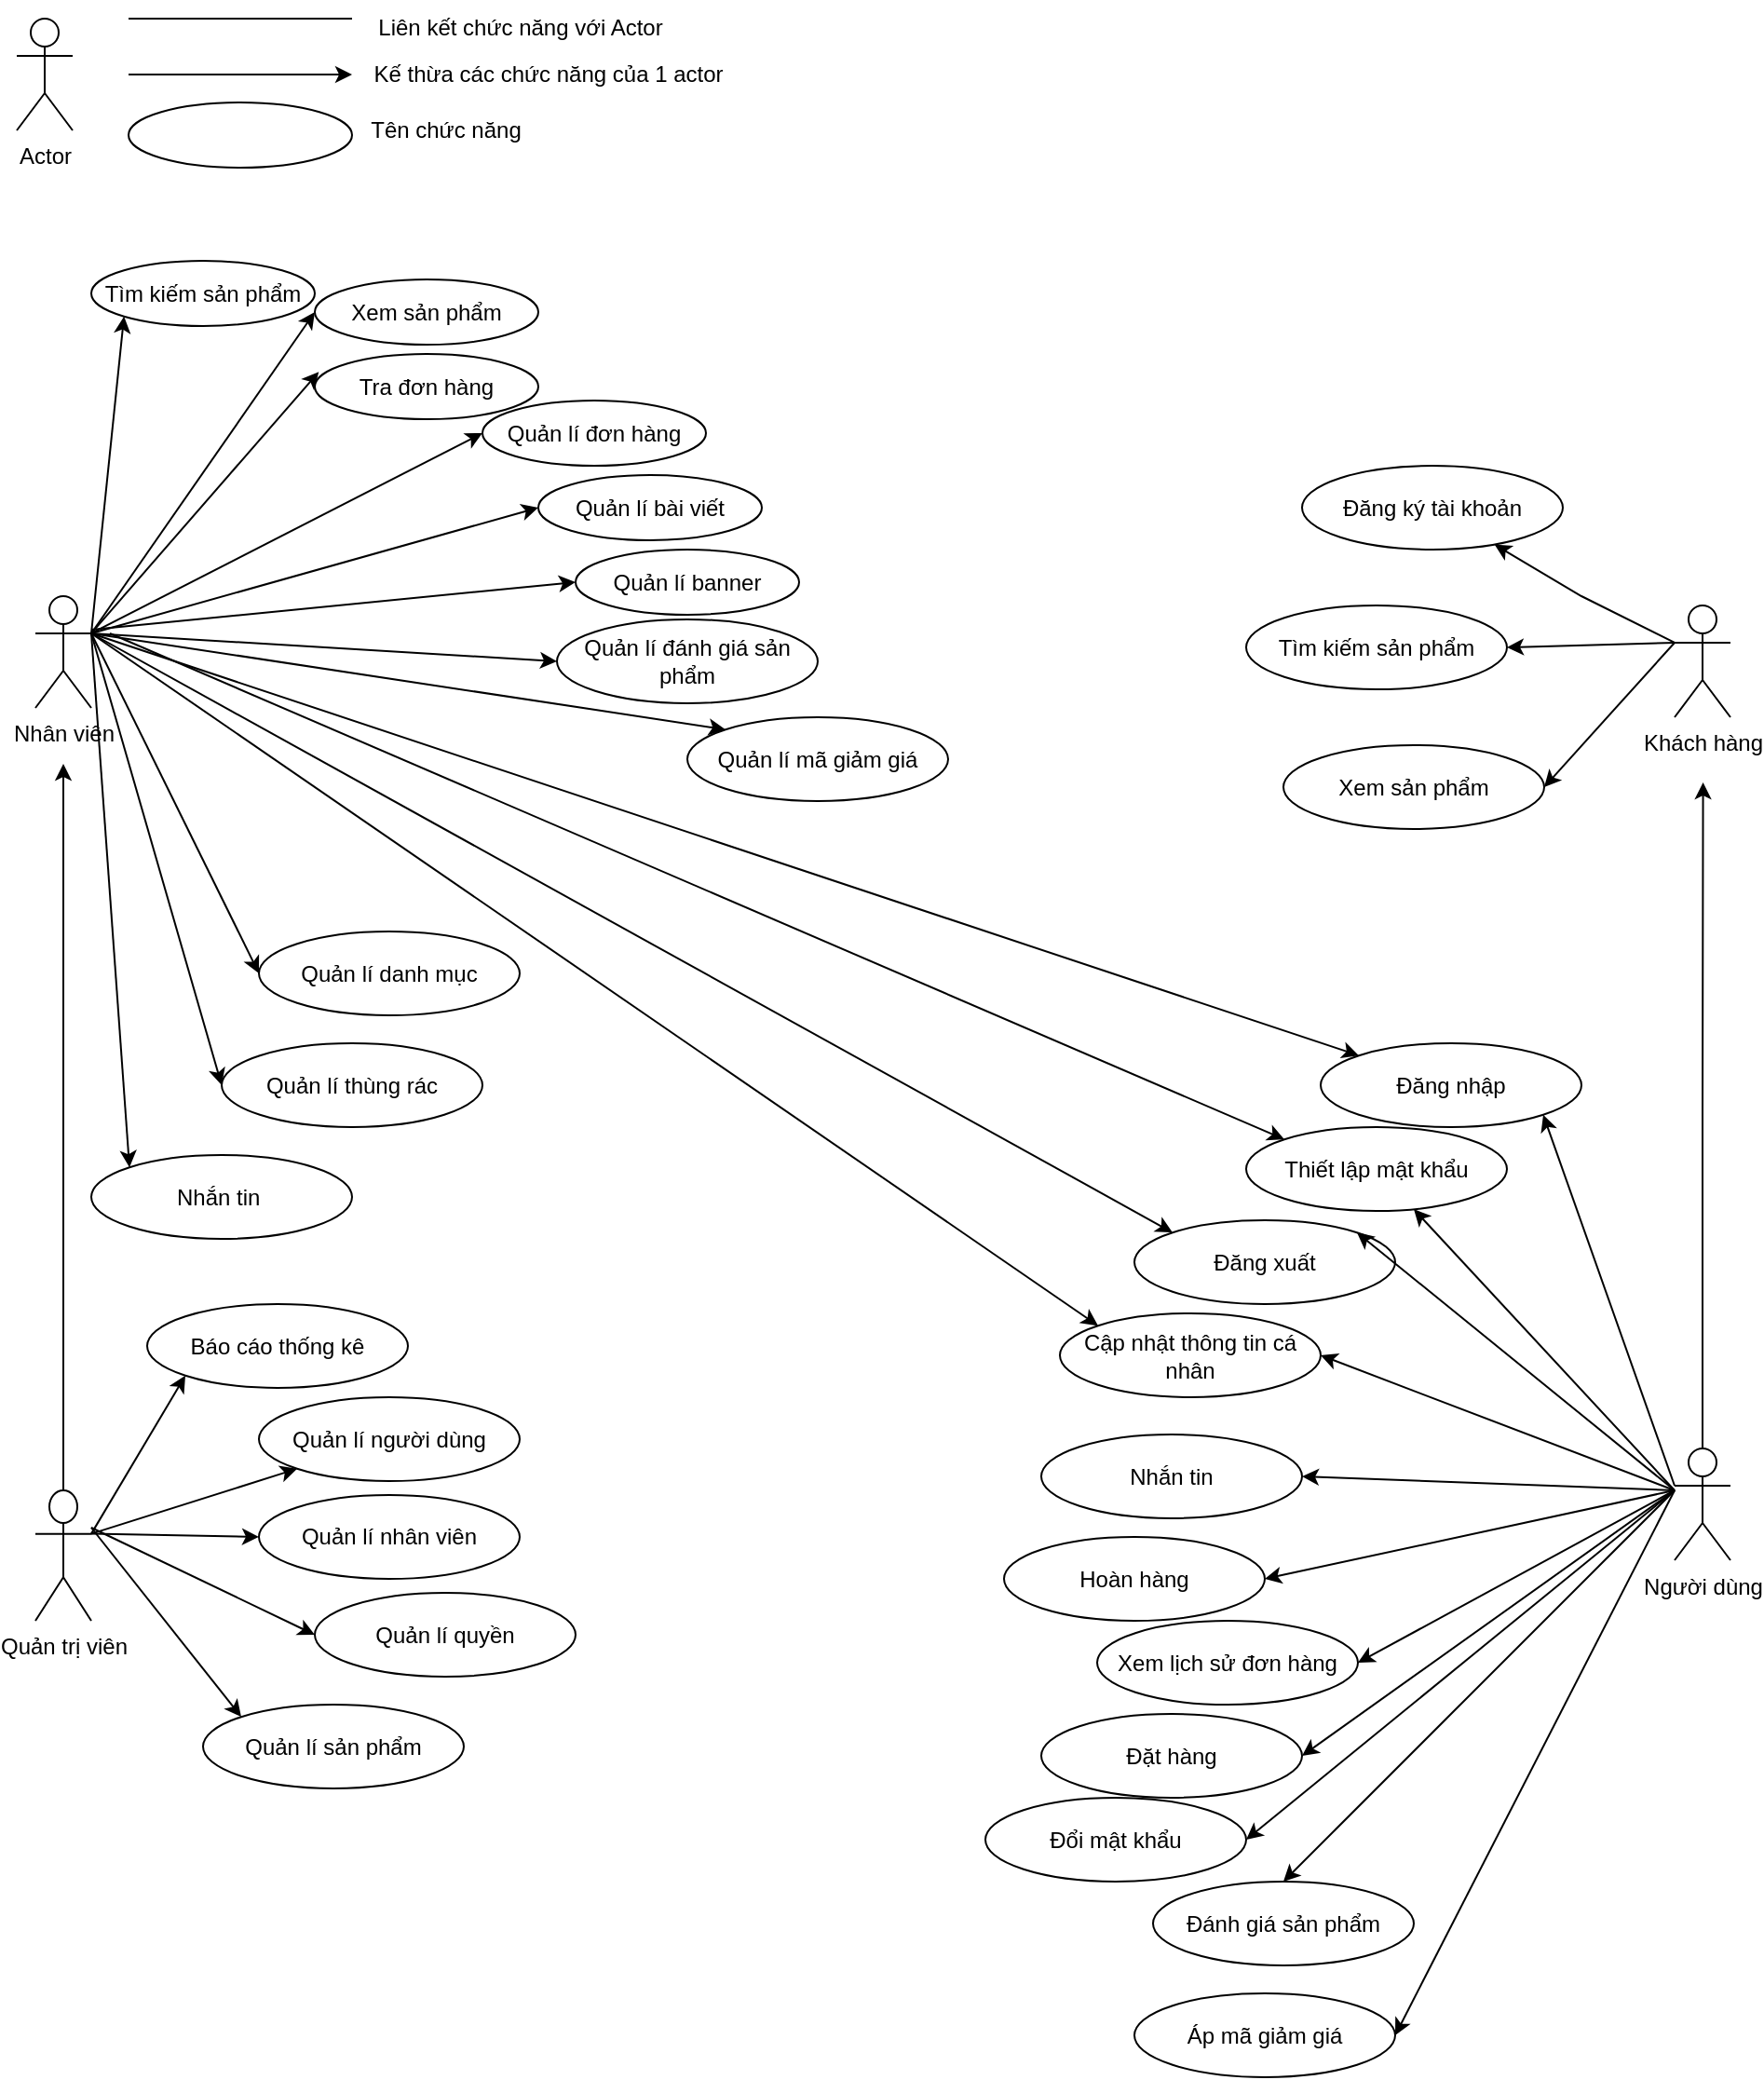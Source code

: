 <mxfile version="26.2.12" pages="2">
  <diagram name="usecase tổng" id="PIl0QiW9QwBU5Ci8UqZp">
    <mxGraphModel dx="2197" dy="2300" grid="1" gridSize="10" guides="1" tooltips="1" connect="1" arrows="1" fold="1" page="0" pageScale="1" pageWidth="827" pageHeight="1169" math="0" shadow="0">
      <root>
        <mxCell id="0" />
        <mxCell id="1" parent="0" />
        <mxCell id="JjzRcLEIySHlDon8CPQ--1" value="" style="ellipse;whiteSpace=wrap;html=1;" vertex="1" parent="1">
          <mxGeometry x="-520" y="-65" width="120" height="35" as="geometry" />
        </mxCell>
        <mxCell id="JjzRcLEIySHlDon8CPQ--2" value="Actor" style="shape=umlActor;verticalLabelPosition=bottom;verticalAlign=top;html=1;outlineConnect=0;" vertex="1" parent="1">
          <mxGeometry x="-580" y="-110" width="30" height="60" as="geometry" />
        </mxCell>
        <mxCell id="JjzRcLEIySHlDon8CPQ--5" value="Nhân viên" style="shape=umlActor;verticalLabelPosition=bottom;verticalAlign=top;html=1;outlineConnect=0;" vertex="1" parent="1">
          <mxGeometry x="-570" y="200" width="30" height="60" as="geometry" />
        </mxCell>
        <mxCell id="nDG-Tsycphq-oocHJlnJ-1" style="edgeStyle=orthogonalEdgeStyle;rounded=0;orthogonalLoop=1;jettySize=auto;html=1;" edge="1" parent="1" source="JjzRcLEIySHlDon8CPQ--8">
          <mxGeometry relative="1" as="geometry">
            <mxPoint x="-555" y="290" as="targetPoint" />
          </mxGeometry>
        </mxCell>
        <mxCell id="JjzRcLEIySHlDon8CPQ--8" value="Quản trị viên" style="shape=umlActor;verticalLabelPosition=bottom;verticalAlign=top;html=1;outlineConnect=0;" vertex="1" parent="1">
          <mxGeometry x="-570" y="680" width="30" height="70" as="geometry" />
        </mxCell>
        <mxCell id="nDG-Tsycphq-oocHJlnJ-2" style="edgeStyle=orthogonalEdgeStyle;rounded=0;orthogonalLoop=1;jettySize=auto;html=1;exitX=0.5;exitY=0;exitDx=0;exitDy=0;exitPerimeter=0;" edge="1" parent="1" source="JjzRcLEIySHlDon8CPQ--9">
          <mxGeometry relative="1" as="geometry">
            <mxPoint x="325.286" y="300" as="targetPoint" />
          </mxGeometry>
        </mxCell>
        <mxCell id="JjzRcLEIySHlDon8CPQ--9" value="Người dùng" style="shape=umlActor;verticalLabelPosition=bottom;verticalAlign=top;html=1;outlineConnect=0;" vertex="1" parent="1">
          <mxGeometry x="310" y="657.5" width="30" height="60" as="geometry" />
        </mxCell>
        <mxCell id="JjzRcLEIySHlDon8CPQ--10" value="Khách hàng" style="shape=umlActor;verticalLabelPosition=bottom;verticalAlign=top;html=1;outlineConnect=0;" vertex="1" parent="1">
          <mxGeometry x="310" y="205" width="30" height="60" as="geometry" />
        </mxCell>
        <mxCell id="JjzRcLEIySHlDon8CPQ--15" value="" style="endArrow=none;html=1;rounded=0;" edge="1" parent="1">
          <mxGeometry width="50" height="50" relative="1" as="geometry">
            <mxPoint x="-520" y="-110" as="sourcePoint" />
            <mxPoint x="-400" y="-110" as="targetPoint" />
          </mxGeometry>
        </mxCell>
        <mxCell id="JjzRcLEIySHlDon8CPQ--16" value="" style="endArrow=classic;html=1;rounded=0;" edge="1" parent="1">
          <mxGeometry width="50" height="50" relative="1" as="geometry">
            <mxPoint x="-520" y="-80" as="sourcePoint" />
            <mxPoint x="-400" y="-80" as="targetPoint" />
          </mxGeometry>
        </mxCell>
        <mxCell id="JjzRcLEIySHlDon8CPQ--17" value="Liên kết chức năng với Actor" style="text;html=1;align=center;verticalAlign=middle;resizable=0;points=[];autosize=1;strokeColor=none;fillColor=none;" vertex="1" parent="1">
          <mxGeometry x="-400" y="-120" width="180" height="30" as="geometry" />
        </mxCell>
        <mxCell id="JjzRcLEIySHlDon8CPQ--18" value="Kế thừa các chức năng của 1 actor" style="text;html=1;align=center;verticalAlign=middle;resizable=0;points=[];autosize=1;strokeColor=none;fillColor=none;" vertex="1" parent="1">
          <mxGeometry x="-400" y="-95" width="210" height="30" as="geometry" />
        </mxCell>
        <mxCell id="JjzRcLEIySHlDon8CPQ--19" value="Tên chức năng" style="text;html=1;align=center;verticalAlign=middle;resizable=0;points=[];autosize=1;strokeColor=none;fillColor=none;" vertex="1" parent="1">
          <mxGeometry x="-400" y="-65" width="100" height="30" as="geometry" />
        </mxCell>
        <mxCell id="JjzRcLEIySHlDon8CPQ--20" value="Tìm kiếm sản phẩm" style="ellipse;whiteSpace=wrap;html=1;" vertex="1" parent="1">
          <mxGeometry x="-540" y="20" width="120" height="35" as="geometry" />
        </mxCell>
        <mxCell id="JjzRcLEIySHlDon8CPQ--21" value="Xem sản phẩm" style="ellipse;whiteSpace=wrap;html=1;" vertex="1" parent="1">
          <mxGeometry x="-420" y="30" width="120" height="35" as="geometry" />
        </mxCell>
        <mxCell id="JjzRcLEIySHlDon8CPQ--22" value="Quản lí đơn hàng" style="ellipse;whiteSpace=wrap;html=1;" vertex="1" parent="1">
          <mxGeometry x="-330" y="95" width="120" height="35" as="geometry" />
        </mxCell>
        <mxCell id="JjzRcLEIySHlDon8CPQ--23" value="Tra đơn hàng" style="ellipse;whiteSpace=wrap;html=1;" vertex="1" parent="1">
          <mxGeometry x="-420" y="70" width="120" height="35" as="geometry" />
        </mxCell>
        <mxCell id="JjzRcLEIySHlDon8CPQ--24" value="Quản lí bài viết" style="ellipse;whiteSpace=wrap;html=1;" vertex="1" parent="1">
          <mxGeometry x="-300" y="135" width="120" height="35" as="geometry" />
        </mxCell>
        <mxCell id="JjzRcLEIySHlDon8CPQ--25" value="Quản lí banner" style="ellipse;whiteSpace=wrap;html=1;" vertex="1" parent="1">
          <mxGeometry x="-280" y="175" width="120" height="35" as="geometry" />
        </mxCell>
        <mxCell id="JjzRcLEIySHlDon8CPQ--26" value="Quản lí đánh giá sản phẩm" style="ellipse;whiteSpace=wrap;html=1;" vertex="1" parent="1">
          <mxGeometry x="-290" y="212.5" width="140" height="45" as="geometry" />
        </mxCell>
        <mxCell id="JjzRcLEIySHlDon8CPQ--27" value="Quản lí mã giảm giá" style="ellipse;whiteSpace=wrap;html=1;" vertex="1" parent="1">
          <mxGeometry x="-220" y="265" width="140" height="45" as="geometry" />
        </mxCell>
        <mxCell id="JjzRcLEIySHlDon8CPQ--28" value="Nhắn tin&amp;nbsp;" style="ellipse;whiteSpace=wrap;html=1;" vertex="1" parent="1">
          <mxGeometry x="-540" y="500" width="140" height="45" as="geometry" />
        </mxCell>
        <mxCell id="JjzRcLEIySHlDon8CPQ--29" value="Quản lí danh mục" style="ellipse;whiteSpace=wrap;html=1;" vertex="1" parent="1">
          <mxGeometry x="-450" y="380" width="140" height="45" as="geometry" />
        </mxCell>
        <mxCell id="JjzRcLEIySHlDon8CPQ--30" value="Quản lí thùng rác" style="ellipse;whiteSpace=wrap;html=1;" vertex="1" parent="1">
          <mxGeometry x="-470" y="440" width="140" height="45" as="geometry" />
        </mxCell>
        <mxCell id="JjzRcLEIySHlDon8CPQ--31" value="Báo cáo thống kê" style="ellipse;whiteSpace=wrap;html=1;" vertex="1" parent="1">
          <mxGeometry x="-510" y="580" width="140" height="45" as="geometry" />
        </mxCell>
        <mxCell id="JjzRcLEIySHlDon8CPQ--32" value="Quản lí người dùng" style="ellipse;whiteSpace=wrap;html=1;" vertex="1" parent="1">
          <mxGeometry x="-450" y="630" width="140" height="45" as="geometry" />
        </mxCell>
        <mxCell id="JjzRcLEIySHlDon8CPQ--33" value="Đăng ký tài khoản" style="ellipse;whiteSpace=wrap;html=1;" vertex="1" parent="1">
          <mxGeometry x="110" y="130" width="140" height="45" as="geometry" />
        </mxCell>
        <mxCell id="JjzRcLEIySHlDon8CPQ--34" value="Tìm kiếm sản phẩm" style="ellipse;whiteSpace=wrap;html=1;" vertex="1" parent="1">
          <mxGeometry x="80" y="205" width="140" height="45" as="geometry" />
        </mxCell>
        <mxCell id="JjzRcLEIySHlDon8CPQ--35" value="Quản lí nhân viên" style="ellipse;whiteSpace=wrap;html=1;" vertex="1" parent="1">
          <mxGeometry x="-450" y="682.5" width="140" height="45" as="geometry" />
        </mxCell>
        <mxCell id="JjzRcLEIySHlDon8CPQ--36" value="Quản lí quyền" style="ellipse;whiteSpace=wrap;html=1;" vertex="1" parent="1">
          <mxGeometry x="-420" y="735" width="140" height="45" as="geometry" />
        </mxCell>
        <mxCell id="JjzRcLEIySHlDon8CPQ--37" value="Quản lí sản phẩm" style="ellipse;whiteSpace=wrap;html=1;" vertex="1" parent="1">
          <mxGeometry x="-480" y="795" width="140" height="45" as="geometry" />
        </mxCell>
        <mxCell id="JjzRcLEIySHlDon8CPQ--38" value="Xem sản phẩm" style="ellipse;whiteSpace=wrap;html=1;" vertex="1" parent="1">
          <mxGeometry x="100" y="280" width="140" height="45" as="geometry" />
        </mxCell>
        <mxCell id="JjzRcLEIySHlDon8CPQ--40" value="Thiết lập mật khẩu" style="ellipse;whiteSpace=wrap;html=1;" vertex="1" parent="1">
          <mxGeometry x="80" y="485" width="140" height="45" as="geometry" />
        </mxCell>
        <mxCell id="JjzRcLEIySHlDon8CPQ--41" value="Hoàn hàng" style="ellipse;whiteSpace=wrap;html=1;" vertex="1" parent="1">
          <mxGeometry x="-50" y="705" width="140" height="45" as="geometry" />
        </mxCell>
        <mxCell id="JjzRcLEIySHlDon8CPQ--42" value="Đặt hàng" style="ellipse;whiteSpace=wrap;html=1;" vertex="1" parent="1">
          <mxGeometry x="-30" y="800" width="140" height="45" as="geometry" />
        </mxCell>
        <mxCell id="JjzRcLEIySHlDon8CPQ--43" value="Đổi mật khẩu" style="ellipse;whiteSpace=wrap;html=1;" vertex="1" parent="1">
          <mxGeometry x="-60" y="845" width="140" height="45" as="geometry" />
        </mxCell>
        <mxCell id="JjzRcLEIySHlDon8CPQ--44" value="Cập nhật thông tin cá nhân" style="ellipse;whiteSpace=wrap;html=1;" vertex="1" parent="1">
          <mxGeometry x="-20" y="585" width="140" height="45" as="geometry" />
        </mxCell>
        <mxCell id="JjzRcLEIySHlDon8CPQ--45" value="Nhắn tin" style="ellipse;whiteSpace=wrap;html=1;" vertex="1" parent="1">
          <mxGeometry x="-30" y="650" width="140" height="45" as="geometry" />
        </mxCell>
        <mxCell id="JjzRcLEIySHlDon8CPQ--46" value="Đánh giá sản phẩm" style="ellipse;whiteSpace=wrap;html=1;" vertex="1" parent="1">
          <mxGeometry x="30" y="890" width="140" height="45" as="geometry" />
        </mxCell>
        <mxCell id="JjzRcLEIySHlDon8CPQ--47" value="Xem lịch sử đơn hàng" style="ellipse;whiteSpace=wrap;html=1;" vertex="1" parent="1">
          <mxGeometry y="750" width="140" height="45" as="geometry" />
        </mxCell>
        <mxCell id="JjzRcLEIySHlDon8CPQ--48" value="Áp mã giảm giá" style="ellipse;whiteSpace=wrap;html=1;" vertex="1" parent="1">
          <mxGeometry x="20" y="950" width="140" height="45" as="geometry" />
        </mxCell>
        <mxCell id="JjzRcLEIySHlDon8CPQ--49" value="Đăng xuất" style="ellipse;whiteSpace=wrap;html=1;" vertex="1" parent="1">
          <mxGeometry x="20" y="535" width="140" height="45" as="geometry" />
        </mxCell>
        <mxCell id="JjzRcLEIySHlDon8CPQ--50" value="Đăng nhập" style="ellipse;whiteSpace=wrap;html=1;" vertex="1" parent="1">
          <mxGeometry x="120" y="440" width="140" height="45" as="geometry" />
        </mxCell>
        <mxCell id="nDG-Tsycphq-oocHJlnJ-6" value="" style="endArrow=classic;html=1;rounded=0;exitX=1;exitY=0.333;exitDx=0;exitDy=0;exitPerimeter=0;entryX=0;entryY=0.5;entryDx=0;entryDy=0;" edge="1" parent="1" source="JjzRcLEIySHlDon8CPQ--5" target="JjzRcLEIySHlDon8CPQ--22">
          <mxGeometry width="50" height="50" relative="1" as="geometry">
            <mxPoint x="-440" y="290" as="sourcePoint" />
            <mxPoint x="-390" y="240" as="targetPoint" />
          </mxGeometry>
        </mxCell>
        <mxCell id="nDG-Tsycphq-oocHJlnJ-7" value="" style="endArrow=classic;html=1;rounded=0;exitX=1;exitY=0.333;exitDx=0;exitDy=0;exitPerimeter=0;entryX=0.018;entryY=0.274;entryDx=0;entryDy=0;entryPerimeter=0;" edge="1" parent="1" source="JjzRcLEIySHlDon8CPQ--5" target="JjzRcLEIySHlDon8CPQ--23">
          <mxGeometry width="50" height="50" relative="1" as="geometry">
            <mxPoint x="-530" y="230" as="sourcePoint" />
            <mxPoint x="-440" y="163" as="targetPoint" />
          </mxGeometry>
        </mxCell>
        <mxCell id="nDG-Tsycphq-oocHJlnJ-8" value="" style="endArrow=classic;html=1;rounded=0;entryX=0;entryY=0.5;entryDx=0;entryDy=0;" edge="1" parent="1" target="JjzRcLEIySHlDon8CPQ--21">
          <mxGeometry width="50" height="50" relative="1" as="geometry">
            <mxPoint x="-540" y="220" as="sourcePoint" />
            <mxPoint x="-398" y="120" as="targetPoint" />
          </mxGeometry>
        </mxCell>
        <mxCell id="nDG-Tsycphq-oocHJlnJ-9" value="" style="endArrow=classic;html=1;rounded=0;entryX=0;entryY=1;entryDx=0;entryDy=0;" edge="1" parent="1" target="JjzRcLEIySHlDon8CPQ--20">
          <mxGeometry width="50" height="50" relative="1" as="geometry">
            <mxPoint x="-540" y="220" as="sourcePoint" />
            <mxPoint x="-450" y="93" as="targetPoint" />
          </mxGeometry>
        </mxCell>
        <mxCell id="nDG-Tsycphq-oocHJlnJ-10" value="" style="endArrow=classic;html=1;rounded=0;entryX=0;entryY=0.5;entryDx=0;entryDy=0;" edge="1" parent="1" target="JjzRcLEIySHlDon8CPQ--24">
          <mxGeometry width="50" height="50" relative="1" as="geometry">
            <mxPoint x="-540" y="220" as="sourcePoint" />
            <mxPoint x="-513" y="60" as="targetPoint" />
          </mxGeometry>
        </mxCell>
        <mxCell id="nDG-Tsycphq-oocHJlnJ-11" value="" style="endArrow=classic;html=1;rounded=0;entryX=0;entryY=0.5;entryDx=0;entryDy=0;" edge="1" parent="1" target="JjzRcLEIySHlDon8CPQ--26">
          <mxGeometry width="50" height="50" relative="1" as="geometry">
            <mxPoint x="-540" y="220" as="sourcePoint" />
            <mxPoint x="-370" y="203" as="targetPoint" />
          </mxGeometry>
        </mxCell>
        <mxCell id="nDG-Tsycphq-oocHJlnJ-12" value="" style="endArrow=classic;html=1;rounded=0;entryX=0;entryY=0;entryDx=0;entryDy=0;" edge="1" parent="1" target="JjzRcLEIySHlDon8CPQ--27">
          <mxGeometry width="50" height="50" relative="1" as="geometry">
            <mxPoint x="-540" y="220" as="sourcePoint" />
            <mxPoint x="-380" y="293" as="targetPoint" />
          </mxGeometry>
        </mxCell>
        <mxCell id="nDG-Tsycphq-oocHJlnJ-13" value="" style="endArrow=classic;html=1;rounded=0;entryX=0;entryY=0.5;entryDx=0;entryDy=0;" edge="1" parent="1" target="JjzRcLEIySHlDon8CPQ--29">
          <mxGeometry width="50" height="50" relative="1" as="geometry">
            <mxPoint x="-540" y="220" as="sourcePoint" />
            <mxPoint x="-409" y="322" as="targetPoint" />
          </mxGeometry>
        </mxCell>
        <mxCell id="nDG-Tsycphq-oocHJlnJ-14" value="" style="endArrow=classic;html=1;rounded=0;entryX=0;entryY=0.5;entryDx=0;entryDy=0;" edge="1" parent="1" target="JjzRcLEIySHlDon8CPQ--30">
          <mxGeometry width="50" height="50" relative="1" as="geometry">
            <mxPoint x="-540" y="220" as="sourcePoint" />
            <mxPoint x="-430" y="388" as="targetPoint" />
          </mxGeometry>
        </mxCell>
        <mxCell id="nDG-Tsycphq-oocHJlnJ-15" value="" style="endArrow=classic;html=1;rounded=0;entryX=0;entryY=0;entryDx=0;entryDy=0;" edge="1" parent="1" target="JjzRcLEIySHlDon8CPQ--28">
          <mxGeometry width="50" height="50" relative="1" as="geometry">
            <mxPoint x="-540" y="220" as="sourcePoint" />
            <mxPoint x="-390" y="438" as="targetPoint" />
          </mxGeometry>
        </mxCell>
        <mxCell id="nDG-Tsycphq-oocHJlnJ-16" value="" style="endArrow=classic;html=1;rounded=0;exitX=1;exitY=0.333;exitDx=0;exitDy=0;exitPerimeter=0;entryX=0;entryY=1;entryDx=0;entryDy=0;" edge="1" parent="1" source="JjzRcLEIySHlDon8CPQ--8" target="JjzRcLEIySHlDon8CPQ--31">
          <mxGeometry width="50" height="50" relative="1" as="geometry">
            <mxPoint x="-440" y="740" as="sourcePoint" />
            <mxPoint x="-390" y="690" as="targetPoint" />
          </mxGeometry>
        </mxCell>
        <mxCell id="nDG-Tsycphq-oocHJlnJ-17" value="" style="endArrow=classic;html=1;rounded=0;exitX=1;exitY=0.333;exitDx=0;exitDy=0;exitPerimeter=0;entryX=0;entryY=1;entryDx=0;entryDy=0;" edge="1" parent="1" source="JjzRcLEIySHlDon8CPQ--8" target="JjzRcLEIySHlDon8CPQ--32">
          <mxGeometry width="50" height="50" relative="1" as="geometry">
            <mxPoint x="-530" y="713" as="sourcePoint" />
            <mxPoint x="-480" y="628" as="targetPoint" />
          </mxGeometry>
        </mxCell>
        <mxCell id="nDG-Tsycphq-oocHJlnJ-18" value="" style="endArrow=classic;html=1;rounded=0;exitX=1;exitY=0.333;exitDx=0;exitDy=0;exitPerimeter=0;entryX=0;entryY=0.5;entryDx=0;entryDy=0;" edge="1" parent="1" source="JjzRcLEIySHlDon8CPQ--8" target="JjzRcLEIySHlDon8CPQ--35">
          <mxGeometry width="50" height="50" relative="1" as="geometry">
            <mxPoint x="-530" y="713" as="sourcePoint" />
            <mxPoint x="-420" y="678" as="targetPoint" />
          </mxGeometry>
        </mxCell>
        <mxCell id="nDG-Tsycphq-oocHJlnJ-19" value="" style="endArrow=classic;html=1;rounded=0;entryX=0;entryY=0.5;entryDx=0;entryDy=0;" edge="1" parent="1" target="JjzRcLEIySHlDon8CPQ--36">
          <mxGeometry width="50" height="50" relative="1" as="geometry">
            <mxPoint x="-540" y="700" as="sourcePoint" />
            <mxPoint x="-430" y="750" as="targetPoint" />
          </mxGeometry>
        </mxCell>
        <mxCell id="nDG-Tsycphq-oocHJlnJ-20" value="" style="endArrow=classic;html=1;rounded=0;entryX=0;entryY=0;entryDx=0;entryDy=0;" edge="1" parent="1" target="JjzRcLEIySHlDon8CPQ--37">
          <mxGeometry width="50" height="50" relative="1" as="geometry">
            <mxPoint x="-540" y="700" as="sourcePoint" />
            <mxPoint x="-410" y="768" as="targetPoint" />
          </mxGeometry>
        </mxCell>
        <mxCell id="nDG-Tsycphq-oocHJlnJ-21" value="" style="endArrow=classic;html=1;rounded=0;entryX=1;entryY=0.5;entryDx=0;entryDy=0;exitX=0;exitY=0.333;exitDx=0;exitDy=0;exitPerimeter=0;" edge="1" parent="1" source="JjzRcLEIySHlDon8CPQ--10" target="JjzRcLEIySHlDon8CPQ--38">
          <mxGeometry width="50" height="50" relative="1" as="geometry">
            <mxPoint x="200" y="390" as="sourcePoint" />
            <mxPoint x="250" y="340" as="targetPoint" />
          </mxGeometry>
        </mxCell>
        <mxCell id="nDG-Tsycphq-oocHJlnJ-22" value="" style="endArrow=classic;html=1;rounded=0;entryX=1;entryY=0.5;entryDx=0;entryDy=0;exitX=0;exitY=0.333;exitDx=0;exitDy=0;exitPerimeter=0;" edge="1" parent="1" source="JjzRcLEIySHlDon8CPQ--10" target="JjzRcLEIySHlDon8CPQ--34">
          <mxGeometry width="50" height="50" relative="1" as="geometry">
            <mxPoint x="320" y="235" as="sourcePoint" />
            <mxPoint x="250" y="313" as="targetPoint" />
          </mxGeometry>
        </mxCell>
        <mxCell id="nDG-Tsycphq-oocHJlnJ-23" value="" style="endArrow=classic;html=1;rounded=0;exitX=0;exitY=0.333;exitDx=0;exitDy=0;exitPerimeter=0;" edge="1" parent="1" source="JjzRcLEIySHlDon8CPQ--10" target="JjzRcLEIySHlDon8CPQ--33">
          <mxGeometry width="50" height="50" relative="1" as="geometry">
            <mxPoint x="300" y="220" as="sourcePoint" />
            <mxPoint x="230" y="238" as="targetPoint" />
            <Array as="points">
              <mxPoint x="260" y="200" />
            </Array>
          </mxGeometry>
        </mxCell>
        <mxCell id="nDG-Tsycphq-oocHJlnJ-24" value="" style="endArrow=classic;html=1;rounded=0;entryX=1;entryY=1;entryDx=0;entryDy=0;exitX=0;exitY=0.333;exitDx=0;exitDy=0;exitPerimeter=0;" edge="1" parent="1" source="JjzRcLEIySHlDon8CPQ--9" target="JjzRcLEIySHlDon8CPQ--50">
          <mxGeometry width="50" height="50" relative="1" as="geometry">
            <mxPoint x="180" y="680" as="sourcePoint" />
            <mxPoint x="230" y="630" as="targetPoint" />
          </mxGeometry>
        </mxCell>
        <mxCell id="nDG-Tsycphq-oocHJlnJ-25" value="" style="endArrow=classic;html=1;rounded=0;" edge="1" parent="1" target="JjzRcLEIySHlDon8CPQ--40">
          <mxGeometry width="50" height="50" relative="1" as="geometry">
            <mxPoint x="310" y="680" as="sourcePoint" />
            <mxPoint x="250" y="488" as="targetPoint" />
          </mxGeometry>
        </mxCell>
        <mxCell id="nDG-Tsycphq-oocHJlnJ-26" value="" style="endArrow=classic;html=1;rounded=0;entryX=1;entryY=0.5;entryDx=0;entryDy=0;" edge="1" parent="1" target="JjzRcLEIySHlDon8CPQ--45">
          <mxGeometry width="50" height="50" relative="1" as="geometry">
            <mxPoint x="310" y="680" as="sourcePoint" />
            <mxPoint x="180" y="580" as="targetPoint" />
          </mxGeometry>
        </mxCell>
        <mxCell id="nDG-Tsycphq-oocHJlnJ-27" value="" style="endArrow=classic;html=1;rounded=0;entryX=1;entryY=0.5;entryDx=0;entryDy=0;" edge="1" parent="1" target="JjzRcLEIySHlDon8CPQ--48">
          <mxGeometry width="50" height="50" relative="1" as="geometry">
            <mxPoint x="310" y="680" as="sourcePoint" />
            <mxPoint x="197" y="594" as="targetPoint" />
          </mxGeometry>
        </mxCell>
        <mxCell id="nDG-Tsycphq-oocHJlnJ-28" value="" style="endArrow=classic;html=1;rounded=0;entryX=1;entryY=0.5;entryDx=0;entryDy=0;" edge="1" parent="1" target="JjzRcLEIySHlDon8CPQ--41">
          <mxGeometry width="50" height="50" relative="1" as="geometry">
            <mxPoint x="310" y="680" as="sourcePoint" />
            <mxPoint x="180" y="633" as="targetPoint" />
          </mxGeometry>
        </mxCell>
        <mxCell id="nDG-Tsycphq-oocHJlnJ-29" value="" style="endArrow=classic;html=1;rounded=0;entryX=1;entryY=0.5;entryDx=0;entryDy=0;" edge="1" parent="1" target="JjzRcLEIySHlDon8CPQ--47">
          <mxGeometry width="50" height="50" relative="1" as="geometry">
            <mxPoint x="310" y="680" as="sourcePoint" />
            <mxPoint x="210" y="690" as="targetPoint" />
          </mxGeometry>
        </mxCell>
        <mxCell id="nDG-Tsycphq-oocHJlnJ-30" value="" style="endArrow=classic;html=1;rounded=0;entryX=1;entryY=0.5;entryDx=0;entryDy=0;" edge="1" parent="1" target="JjzRcLEIySHlDon8CPQ--42">
          <mxGeometry width="50" height="50" relative="1" as="geometry">
            <mxPoint x="310" y="680" as="sourcePoint" />
            <mxPoint x="180" y="750" as="targetPoint" />
          </mxGeometry>
        </mxCell>
        <mxCell id="nDG-Tsycphq-oocHJlnJ-31" value="" style="endArrow=classic;html=1;rounded=0;entryX=1;entryY=0.5;entryDx=0;entryDy=0;" edge="1" parent="1" target="JjzRcLEIySHlDon8CPQ--43">
          <mxGeometry width="50" height="50" relative="1" as="geometry">
            <mxPoint x="310" y="680" as="sourcePoint" />
            <mxPoint x="210" y="803" as="targetPoint" />
          </mxGeometry>
        </mxCell>
        <mxCell id="nDG-Tsycphq-oocHJlnJ-32" value="" style="endArrow=classic;html=1;rounded=0;entryX=1;entryY=0.5;entryDx=0;entryDy=0;" edge="1" parent="1" target="JjzRcLEIySHlDon8CPQ--44">
          <mxGeometry width="50" height="50" relative="1" as="geometry">
            <mxPoint x="310" y="680" as="sourcePoint" />
            <mxPoint x="190" y="863" as="targetPoint" />
          </mxGeometry>
        </mxCell>
        <mxCell id="nDG-Tsycphq-oocHJlnJ-33" value="" style="endArrow=classic;html=1;rounded=0;entryX=1;entryY=0;entryDx=0;entryDy=0;" edge="1" parent="1" target="JjzRcLEIySHlDon8CPQ--49">
          <mxGeometry width="50" height="50" relative="1" as="geometry">
            <mxPoint x="310" y="680" as="sourcePoint" />
            <mxPoint x="210" y="897" as="targetPoint" />
          </mxGeometry>
        </mxCell>
        <mxCell id="nDG-Tsycphq-oocHJlnJ-34" value="" style="endArrow=classic;html=1;rounded=0;entryX=0.5;entryY=0;entryDx=0;entryDy=0;" edge="1" parent="1" target="JjzRcLEIySHlDon8CPQ--46">
          <mxGeometry width="50" height="50" relative="1" as="geometry">
            <mxPoint x="310" y="680" as="sourcePoint" />
            <mxPoint x="180" y="912" as="targetPoint" />
          </mxGeometry>
        </mxCell>
        <mxCell id="nDG-Tsycphq-oocHJlnJ-36" value="" style="endArrow=classic;html=1;rounded=0;entryX=0;entryY=0.5;entryDx=0;entryDy=0;" edge="1" parent="1" target="JjzRcLEIySHlDon8CPQ--25">
          <mxGeometry width="50" height="50" relative="1" as="geometry">
            <mxPoint x="-540" y="218" as="sourcePoint" />
            <mxPoint x="-290" y="163" as="targetPoint" />
          </mxGeometry>
        </mxCell>
        <mxCell id="nDG-Tsycphq-oocHJlnJ-37" value="" style="endArrow=classic;html=1;rounded=0;entryX=0;entryY=0;entryDx=0;entryDy=0;" edge="1" parent="1" target="JjzRcLEIySHlDon8CPQ--50">
          <mxGeometry width="50" height="50" relative="1" as="geometry">
            <mxPoint x="-540" y="220" as="sourcePoint" />
            <mxPoint x="-280" y="245" as="targetPoint" />
          </mxGeometry>
        </mxCell>
        <mxCell id="nDG-Tsycphq-oocHJlnJ-38" value="" style="endArrow=classic;html=1;rounded=0;entryX=0;entryY=0;entryDx=0;entryDy=0;" edge="1" parent="1" target="JjzRcLEIySHlDon8CPQ--40">
          <mxGeometry width="50" height="50" relative="1" as="geometry">
            <mxPoint x="-530" y="220" as="sourcePoint" />
            <mxPoint x="150" y="457" as="targetPoint" />
          </mxGeometry>
        </mxCell>
        <mxCell id="nDG-Tsycphq-oocHJlnJ-39" value="" style="endArrow=classic;html=1;rounded=0;entryX=0;entryY=0;entryDx=0;entryDy=0;" edge="1" parent="1" target="JjzRcLEIySHlDon8CPQ--49">
          <mxGeometry width="50" height="50" relative="1" as="geometry">
            <mxPoint x="-540" y="220" as="sourcePoint" />
            <mxPoint x="110" y="502" as="targetPoint" />
          </mxGeometry>
        </mxCell>
        <mxCell id="nDG-Tsycphq-oocHJlnJ-41" value="" style="endArrow=classic;html=1;rounded=0;entryX=0;entryY=0;entryDx=0;entryDy=0;" edge="1" parent="1" target="JjzRcLEIySHlDon8CPQ--44">
          <mxGeometry width="50" height="50" relative="1" as="geometry">
            <mxPoint x="-540" y="220" as="sourcePoint" />
            <mxPoint x="50" y="552" as="targetPoint" />
          </mxGeometry>
        </mxCell>
      </root>
    </mxGraphModel>
  </diagram>
  <diagram id="Rv2uLqAO8eu8_eO7NFJx" name="Trang-2">
    <mxGraphModel dx="948" dy="570" grid="1" gridSize="10" guides="1" tooltips="1" connect="1" arrows="1" fold="1" page="1" pageScale="1" pageWidth="827" pageHeight="1169" math="0" shadow="0">
      <root>
        <mxCell id="0" />
        <mxCell id="1" parent="0" />
      </root>
    </mxGraphModel>
  </diagram>
</mxfile>
